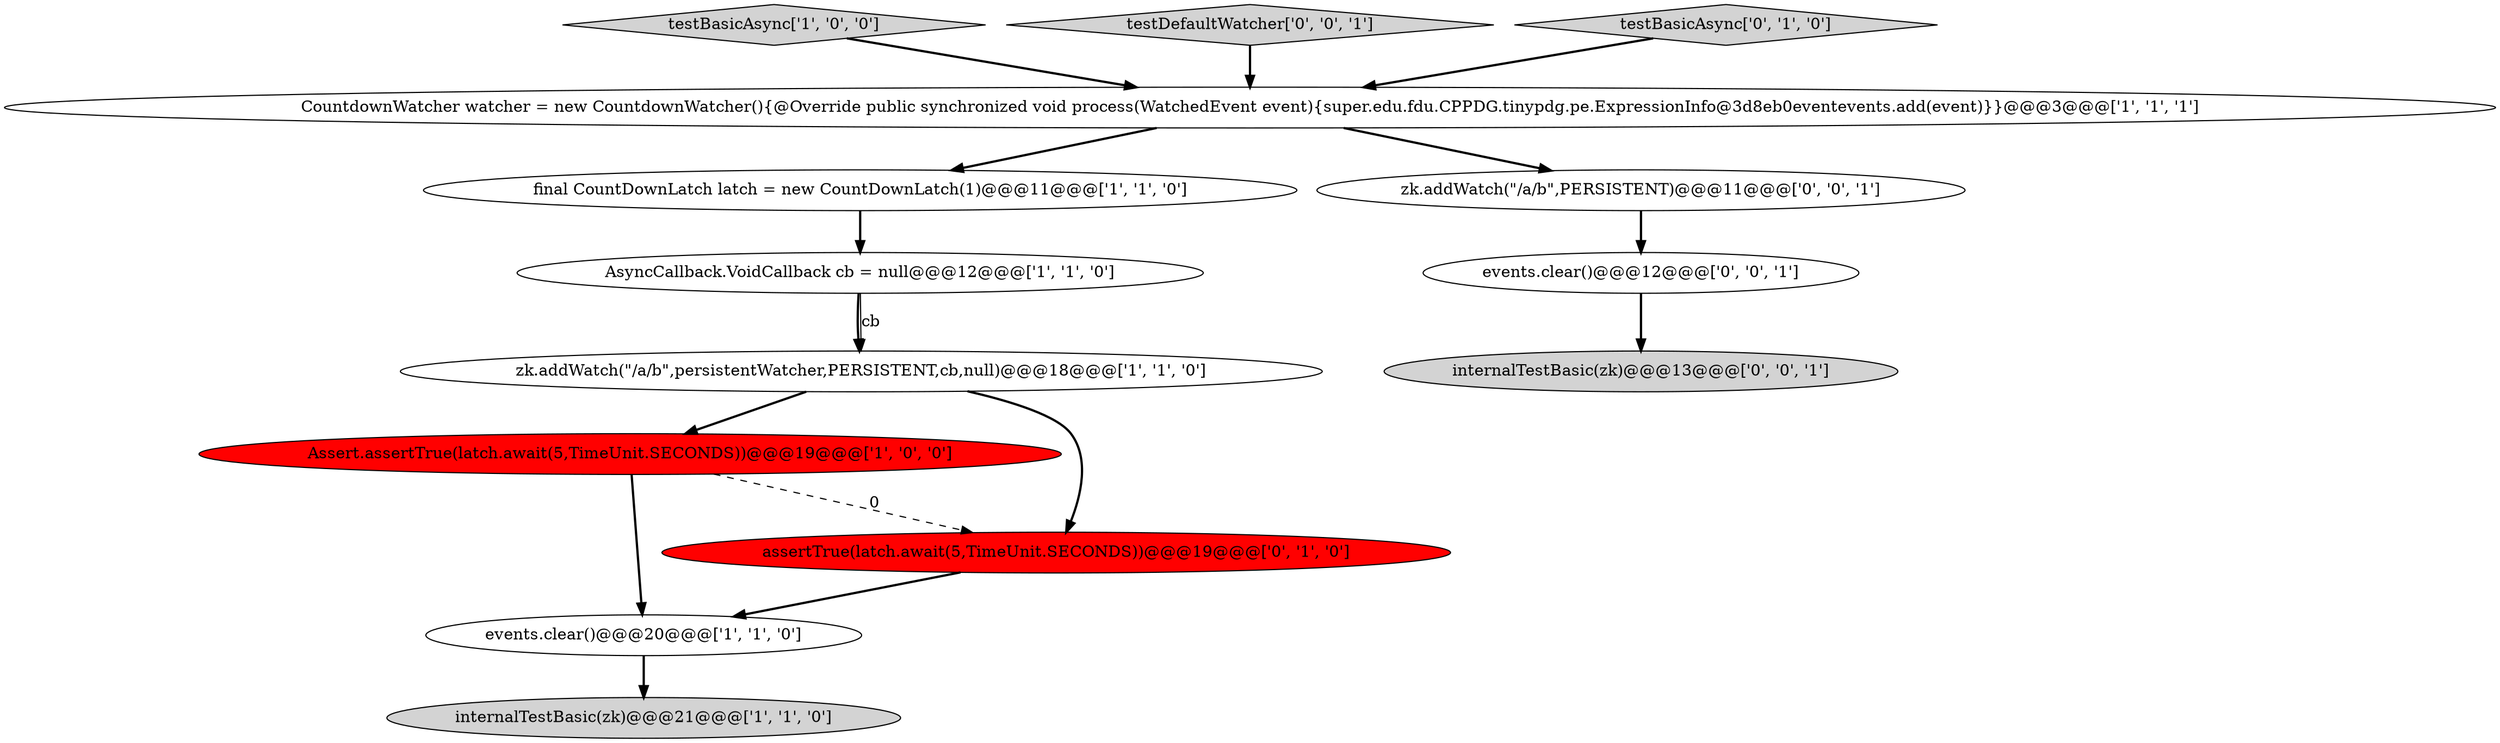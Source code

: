 digraph {
6 [style = filled, label = "Assert.assertTrue(latch.await(5,TimeUnit.SECONDS))@@@19@@@['1', '0', '0']", fillcolor = red, shape = ellipse image = "AAA1AAABBB1BBB"];
8 [style = filled, label = "assertTrue(latch.await(5,TimeUnit.SECONDS))@@@19@@@['0', '1', '0']", fillcolor = red, shape = ellipse image = "AAA1AAABBB2BBB"];
0 [style = filled, label = "zk.addWatch(\"/a/b\",persistentWatcher,PERSISTENT,cb,null)@@@18@@@['1', '1', '0']", fillcolor = white, shape = ellipse image = "AAA0AAABBB1BBB"];
4 [style = filled, label = "CountdownWatcher watcher = new CountdownWatcher(){@Override public synchronized void process(WatchedEvent event){super.edu.fdu.CPPDG.tinypdg.pe.ExpressionInfo@3d8eb0eventevents.add(event)}}@@@3@@@['1', '1', '1']", fillcolor = white, shape = ellipse image = "AAA0AAABBB1BBB"];
5 [style = filled, label = "final CountDownLatch latch = new CountDownLatch(1)@@@11@@@['1', '1', '0']", fillcolor = white, shape = ellipse image = "AAA0AAABBB1BBB"];
2 [style = filled, label = "testBasicAsync['1', '0', '0']", fillcolor = lightgray, shape = diamond image = "AAA0AAABBB1BBB"];
1 [style = filled, label = "internalTestBasic(zk)@@@21@@@['1', '1', '0']", fillcolor = lightgray, shape = ellipse image = "AAA0AAABBB1BBB"];
11 [style = filled, label = "events.clear()@@@12@@@['0', '0', '1']", fillcolor = white, shape = ellipse image = "AAA0AAABBB3BBB"];
12 [style = filled, label = "testDefaultWatcher['0', '0', '1']", fillcolor = lightgray, shape = diamond image = "AAA0AAABBB3BBB"];
9 [style = filled, label = "testBasicAsync['0', '1', '0']", fillcolor = lightgray, shape = diamond image = "AAA0AAABBB2BBB"];
3 [style = filled, label = "AsyncCallback.VoidCallback cb = null@@@12@@@['1', '1', '0']", fillcolor = white, shape = ellipse image = "AAA0AAABBB1BBB"];
7 [style = filled, label = "events.clear()@@@20@@@['1', '1', '0']", fillcolor = white, shape = ellipse image = "AAA0AAABBB1BBB"];
10 [style = filled, label = "zk.addWatch(\"/a/b\",PERSISTENT)@@@11@@@['0', '0', '1']", fillcolor = white, shape = ellipse image = "AAA0AAABBB3BBB"];
13 [style = filled, label = "internalTestBasic(zk)@@@13@@@['0', '0', '1']", fillcolor = lightgray, shape = ellipse image = "AAA0AAABBB3BBB"];
5->3 [style = bold, label=""];
4->10 [style = bold, label=""];
6->8 [style = dashed, label="0"];
7->1 [style = bold, label=""];
6->7 [style = bold, label=""];
9->4 [style = bold, label=""];
11->13 [style = bold, label=""];
12->4 [style = bold, label=""];
0->6 [style = bold, label=""];
4->5 [style = bold, label=""];
2->4 [style = bold, label=""];
3->0 [style = solid, label="cb"];
3->0 [style = bold, label=""];
8->7 [style = bold, label=""];
0->8 [style = bold, label=""];
10->11 [style = bold, label=""];
}
